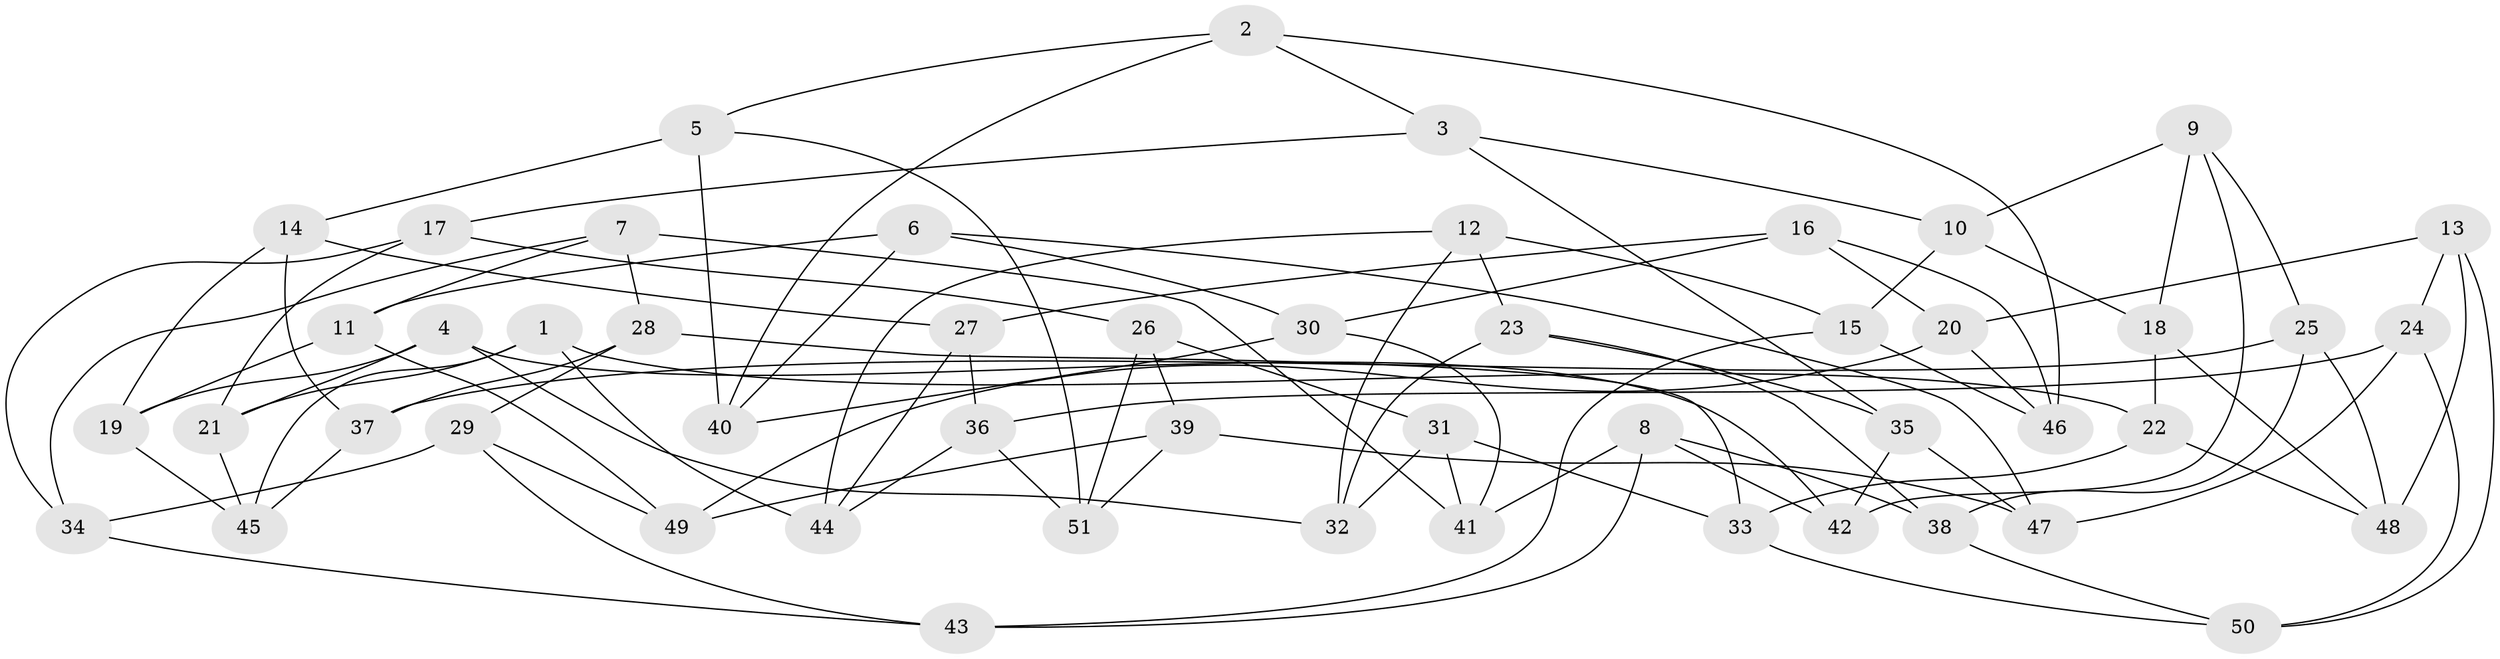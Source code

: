 // Generated by graph-tools (version 1.1) at 2025/38/03/09/25 02:38:13]
// undirected, 51 vertices, 102 edges
graph export_dot {
graph [start="1"]
  node [color=gray90,style=filled];
  1;
  2;
  3;
  4;
  5;
  6;
  7;
  8;
  9;
  10;
  11;
  12;
  13;
  14;
  15;
  16;
  17;
  18;
  19;
  20;
  21;
  22;
  23;
  24;
  25;
  26;
  27;
  28;
  29;
  30;
  31;
  32;
  33;
  34;
  35;
  36;
  37;
  38;
  39;
  40;
  41;
  42;
  43;
  44;
  45;
  46;
  47;
  48;
  49;
  50;
  51;
  1 -- 22;
  1 -- 44;
  1 -- 45;
  1 -- 21;
  2 -- 3;
  2 -- 5;
  2 -- 46;
  2 -- 40;
  3 -- 35;
  3 -- 10;
  3 -- 17;
  4 -- 21;
  4 -- 19;
  4 -- 42;
  4 -- 32;
  5 -- 40;
  5 -- 14;
  5 -- 51;
  6 -- 11;
  6 -- 47;
  6 -- 30;
  6 -- 40;
  7 -- 41;
  7 -- 28;
  7 -- 11;
  7 -- 34;
  8 -- 43;
  8 -- 38;
  8 -- 41;
  8 -- 42;
  9 -- 25;
  9 -- 10;
  9 -- 42;
  9 -- 18;
  10 -- 18;
  10 -- 15;
  11 -- 49;
  11 -- 19;
  12 -- 44;
  12 -- 15;
  12 -- 23;
  12 -- 32;
  13 -- 20;
  13 -- 50;
  13 -- 48;
  13 -- 24;
  14 -- 19;
  14 -- 37;
  14 -- 27;
  15 -- 46;
  15 -- 43;
  16 -- 27;
  16 -- 46;
  16 -- 20;
  16 -- 30;
  17 -- 21;
  17 -- 26;
  17 -- 34;
  18 -- 22;
  18 -- 48;
  19 -- 45;
  20 -- 49;
  20 -- 46;
  21 -- 45;
  22 -- 33;
  22 -- 48;
  23 -- 35;
  23 -- 38;
  23 -- 32;
  24 -- 47;
  24 -- 50;
  24 -- 36;
  25 -- 38;
  25 -- 48;
  25 -- 37;
  26 -- 31;
  26 -- 39;
  26 -- 51;
  27 -- 36;
  27 -- 44;
  28 -- 33;
  28 -- 29;
  28 -- 37;
  29 -- 34;
  29 -- 49;
  29 -- 43;
  30 -- 41;
  30 -- 40;
  31 -- 32;
  31 -- 33;
  31 -- 41;
  33 -- 50;
  34 -- 43;
  35 -- 42;
  35 -- 47;
  36 -- 51;
  36 -- 44;
  37 -- 45;
  38 -- 50;
  39 -- 47;
  39 -- 49;
  39 -- 51;
}
